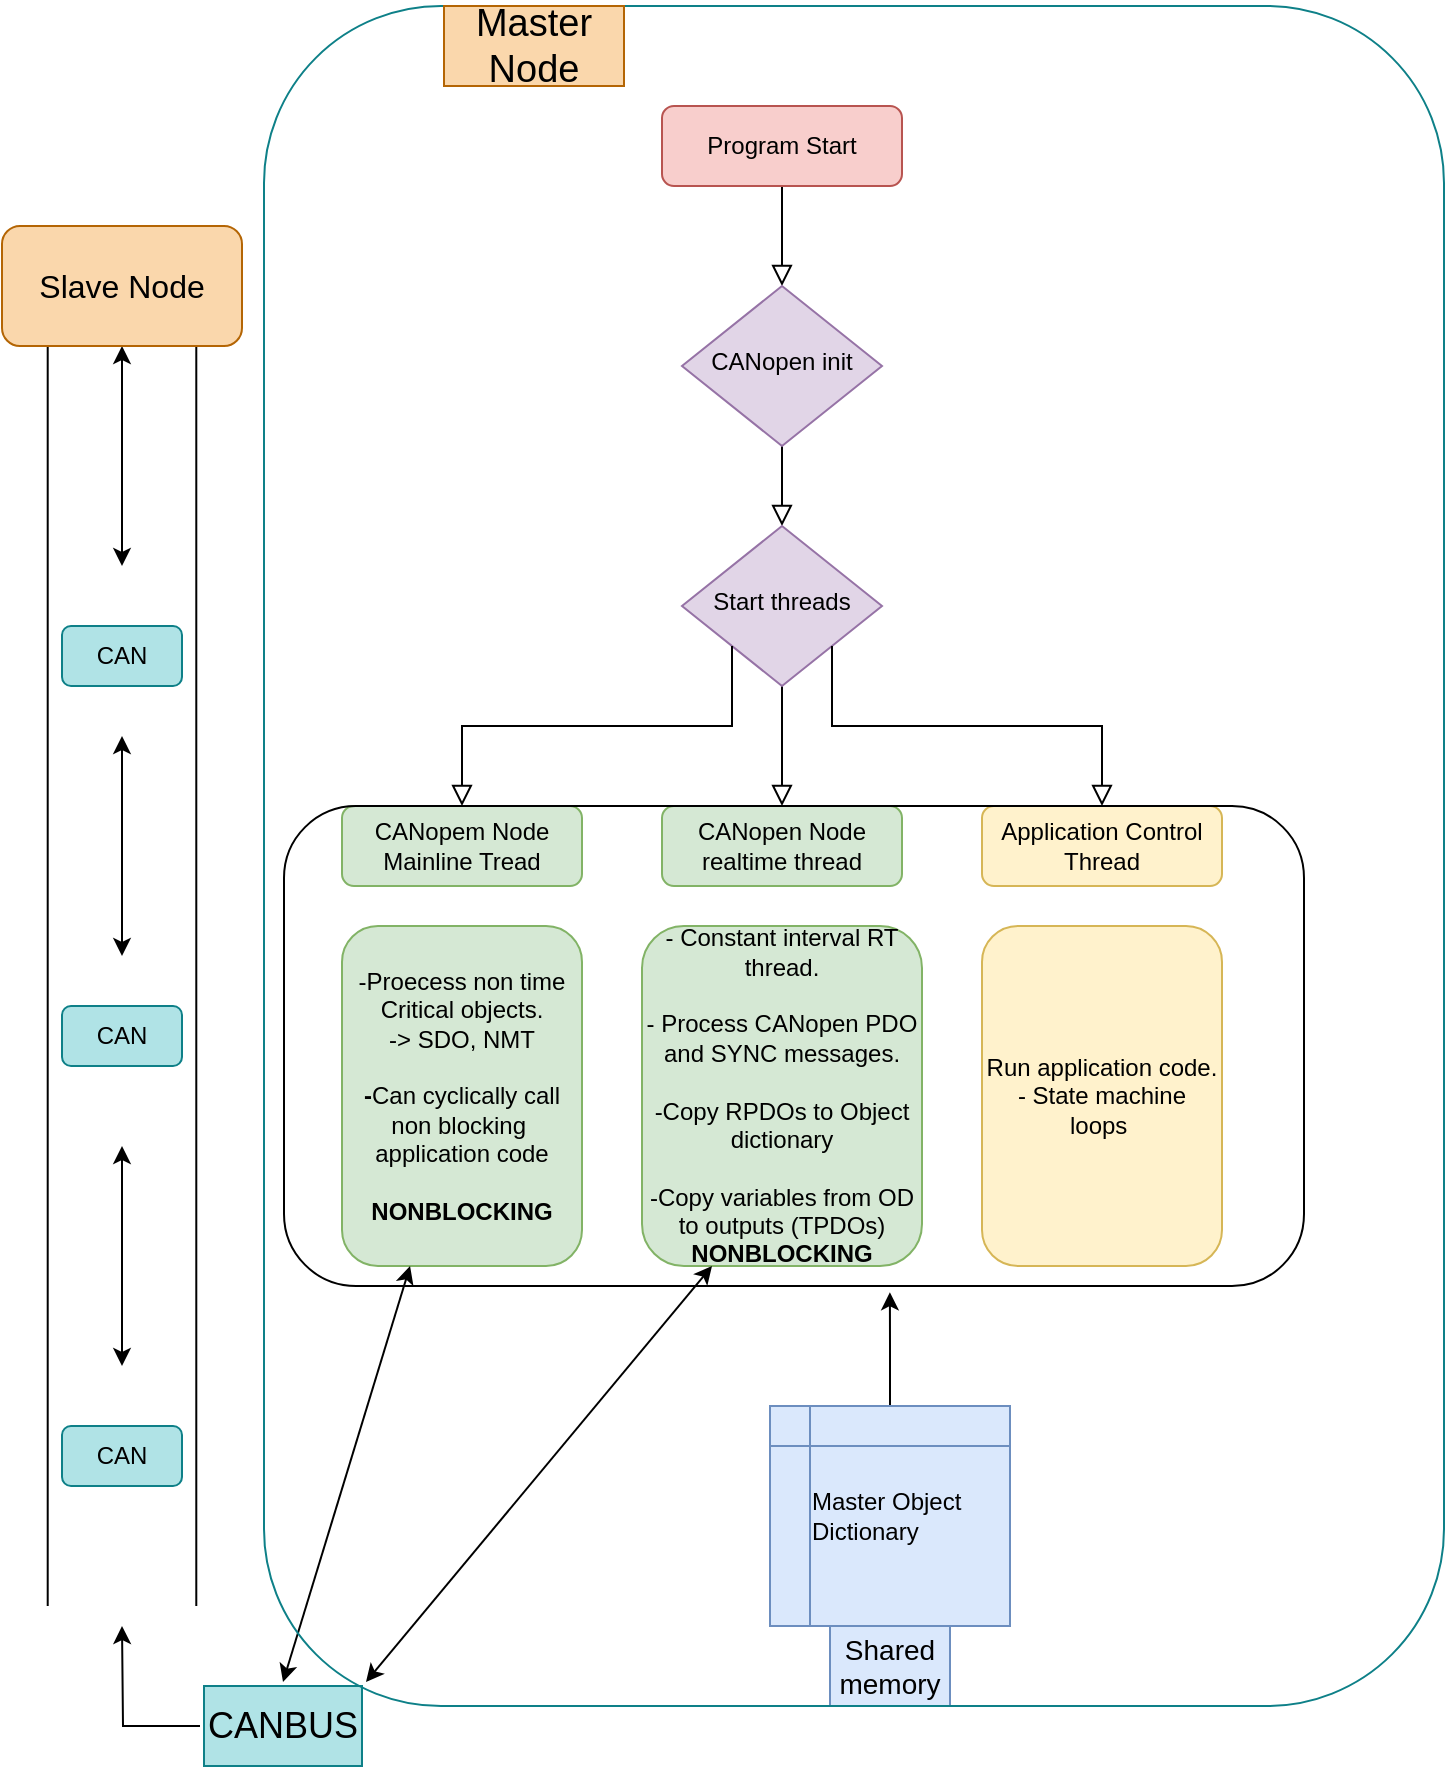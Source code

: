 <mxfile version="13.0.3" type="device"><diagram id="C5RBs43oDa-KdzZeNtuy" name="Page-1"><mxGraphModel dx="1113" dy="768" grid="1" gridSize="10" guides="1" tooltips="1" connect="1" arrows="1" fold="1" page="1" pageScale="1" pageWidth="827" pageHeight="1169" math="0" shadow="0"><root><mxCell id="WIyWlLk6GJQsqaUBKTNV-0"/><mxCell id="WIyWlLk6GJQsqaUBKTNV-1" parent="WIyWlLk6GJQsqaUBKTNV-0"/><mxCell id="WIyWlLk6GJQsqaUBKTNV-2" value="" style="rounded=0;html=1;jettySize=auto;orthogonalLoop=1;fontSize=11;endArrow=block;endFill=0;endSize=8;strokeWidth=1;shadow=0;labelBackgroundColor=none;edgeStyle=orthogonalEdgeStyle;" parent="WIyWlLk6GJQsqaUBKTNV-1" source="WIyWlLk6GJQsqaUBKTNV-3" target="WIyWlLk6GJQsqaUBKTNV-6" edge="1"><mxGeometry relative="1" as="geometry"/></mxCell><mxCell id="WIyWlLk6GJQsqaUBKTNV-3" value="Program Start" style="rounded=1;whiteSpace=wrap;html=1;fontSize=12;glass=0;strokeWidth=1;shadow=0;fillColor=#f8cecc;strokeColor=#b85450;" parent="WIyWlLk6GJQsqaUBKTNV-1" vertex="1"><mxGeometry x="369" y="170" width="120" height="40" as="geometry"/></mxCell><mxCell id="WIyWlLk6GJQsqaUBKTNV-4" value="" style="rounded=0;html=1;jettySize=auto;orthogonalLoop=1;fontSize=11;endArrow=block;endFill=0;endSize=8;strokeWidth=1;shadow=0;labelBackgroundColor=none;edgeStyle=orthogonalEdgeStyle;" parent="WIyWlLk6GJQsqaUBKTNV-1" source="WIyWlLk6GJQsqaUBKTNV-6" target="WIyWlLk6GJQsqaUBKTNV-10" edge="1"><mxGeometry y="20" relative="1" as="geometry"><mxPoint as="offset"/></mxGeometry></mxCell><mxCell id="WIyWlLk6GJQsqaUBKTNV-6" value="CANopen init" style="rhombus;whiteSpace=wrap;html=1;shadow=0;fontFamily=Helvetica;fontSize=12;align=center;strokeWidth=1;spacing=6;spacingTop=-4;fillColor=#e1d5e7;strokeColor=#9673a6;" parent="WIyWlLk6GJQsqaUBKTNV-1" vertex="1"><mxGeometry x="379" y="260" width="100" height="80" as="geometry"/></mxCell><mxCell id="WIyWlLk6GJQsqaUBKTNV-8" value="" style="rounded=0;html=1;jettySize=auto;orthogonalLoop=1;fontSize=11;endArrow=block;endFill=0;endSize=8;strokeWidth=1;shadow=0;labelBackgroundColor=none;edgeStyle=orthogonalEdgeStyle;" parent="WIyWlLk6GJQsqaUBKTNV-1" source="WIyWlLk6GJQsqaUBKTNV-10" target="WIyWlLk6GJQsqaUBKTNV-11" edge="1"><mxGeometry x="0.333" y="20" relative="1" as="geometry"><mxPoint as="offset"/></mxGeometry></mxCell><mxCell id="WIyWlLk6GJQsqaUBKTNV-10" value="Start threads" style="rhombus;whiteSpace=wrap;html=1;shadow=0;fontFamily=Helvetica;fontSize=12;align=center;strokeWidth=1;spacing=6;spacingTop=-4;fillColor=#e1d5e7;strokeColor=#9673a6;" parent="WIyWlLk6GJQsqaUBKTNV-1" vertex="1"><mxGeometry x="379" y="380" width="100" height="80" as="geometry"/></mxCell><mxCell id="WIyWlLk6GJQsqaUBKTNV-11" value="CANopen Node realtime thread" style="rounded=1;whiteSpace=wrap;html=1;fontSize=12;glass=0;strokeWidth=1;shadow=0;fillColor=#d5e8d4;strokeColor=#82b366;" parent="WIyWlLk6GJQsqaUBKTNV-1" vertex="1"><mxGeometry x="369" y="520" width="120" height="40" as="geometry"/></mxCell><mxCell id="Jl9PHBGmUQqDz7LVX8Lw-0" value="" style="rounded=0;html=1;jettySize=auto;orthogonalLoop=1;fontSize=11;endArrow=block;endFill=0;endSize=8;strokeWidth=1;shadow=0;labelBackgroundColor=none;edgeStyle=orthogonalEdgeStyle;exitX=1;exitY=1;exitDx=0;exitDy=0;entryX=0.5;entryY=0;entryDx=0;entryDy=0;" parent="WIyWlLk6GJQsqaUBKTNV-1" source="WIyWlLk6GJQsqaUBKTNV-10" target="Jl9PHBGmUQqDz7LVX8Lw-3" edge="1"><mxGeometry x="0.143" y="66" relative="1" as="geometry"><mxPoint x="65" y="-56" as="offset"/><mxPoint x="439" y="470" as="sourcePoint"/><mxPoint x="539" y="520" as="targetPoint"/><Array as="points"><mxPoint x="454" y="480"/><mxPoint x="589" y="480"/></Array></mxGeometry></mxCell><mxCell id="Jl9PHBGmUQqDz7LVX8Lw-3" value="Application Control Thread" style="rounded=1;whiteSpace=wrap;html=1;fontSize=12;glass=0;strokeWidth=1;shadow=0;fillColor=#fff2cc;strokeColor=#d6b656;" parent="WIyWlLk6GJQsqaUBKTNV-1" vertex="1"><mxGeometry x="529" y="520" width="120" height="40" as="geometry"/></mxCell><mxCell id="Jl9PHBGmUQqDz7LVX8Lw-4" value="CANopem Node Mainline Tread" style="rounded=1;whiteSpace=wrap;html=1;fontSize=12;glass=0;strokeWidth=1;shadow=0;fillColor=#d5e8d4;strokeColor=#82b366;" parent="WIyWlLk6GJQsqaUBKTNV-1" vertex="1"><mxGeometry x="209" y="520" width="120" height="40" as="geometry"/></mxCell><mxCell id="Jl9PHBGmUQqDz7LVX8Lw-5" value="" style="rounded=0;html=1;jettySize=auto;orthogonalLoop=1;fontSize=11;endArrow=block;endFill=0;endSize=8;strokeWidth=1;shadow=0;labelBackgroundColor=none;edgeStyle=orthogonalEdgeStyle;exitX=0;exitY=1;exitDx=0;exitDy=0;entryX=0.5;entryY=0;entryDx=0;entryDy=0;" parent="WIyWlLk6GJQsqaUBKTNV-1" source="WIyWlLk6GJQsqaUBKTNV-10" target="Jl9PHBGmUQqDz7LVX8Lw-4" edge="1"><mxGeometry x="0.143" y="66" relative="1" as="geometry"><mxPoint x="65" y="-56" as="offset"/><mxPoint x="464" y="450" as="sourcePoint"/><mxPoint x="549" y="530" as="targetPoint"/><Array as="points"><mxPoint x="404" y="480"/><mxPoint x="269" y="480"/></Array></mxGeometry></mxCell><mxCell id="Jl9PHBGmUQqDz7LVX8Lw-7" value="&lt;span style=&quot;font-weight: normal&quot;&gt;-Proecess non time Critical objects.&lt;/span&gt;&lt;br&gt;&lt;span style=&quot;font-weight: normal&quot;&gt;-&amp;gt; SDO, NMT&lt;/span&gt;&lt;br&gt;&lt;br&gt;-&lt;span style=&quot;font-weight: normal&quot;&gt;Can cyclically call non blocking&amp;nbsp; application code&lt;/span&gt;&lt;br&gt;&lt;br&gt;NONBLOCKING" style="rounded=1;whiteSpace=wrap;html=1;fontStyle=1;fillColor=#d5e8d4;strokeColor=#82b366;" parent="WIyWlLk6GJQsqaUBKTNV-1" vertex="1"><mxGeometry x="209" y="580" width="120" height="170" as="geometry"/></mxCell><mxCell id="Jl9PHBGmUQqDz7LVX8Lw-8" value="- Constant interval RT thread.&lt;br&gt;&lt;br&gt;- Process CANopen PDO and SYNC messages.&lt;br&gt;&lt;br&gt;-Copy RPDOs to Object dictionary&lt;br&gt;&lt;br&gt;-Copy variables from OD to outputs (TPDOs)&lt;br&gt;&lt;b&gt;NONBLOCKING&lt;/b&gt;" style="rounded=1;whiteSpace=wrap;html=1;fillColor=#d5e8d4;strokeColor=#82b366;" parent="WIyWlLk6GJQsqaUBKTNV-1" vertex="1"><mxGeometry x="359" y="580" width="140" height="170" as="geometry"/></mxCell><mxCell id="Jl9PHBGmUQqDz7LVX8Lw-9" value="Run application code.&lt;br&gt;- State machine loops&amp;nbsp;" style="rounded=1;whiteSpace=wrap;html=1;fillColor=#fff2cc;strokeColor=#d6b656;" parent="WIyWlLk6GJQsqaUBKTNV-1" vertex="1"><mxGeometry x="529" y="580" width="120" height="170" as="geometry"/></mxCell><mxCell id="oeeCLwtTft2FakPrY_XE-3" style="edgeStyle=orthogonalEdgeStyle;rounded=0;orthogonalLoop=1;jettySize=auto;html=1;entryX=0.594;entryY=1.013;entryDx=0;entryDy=0;entryPerimeter=0;" edge="1" parent="WIyWlLk6GJQsqaUBKTNV-1" source="Jl9PHBGmUQqDz7LVX8Lw-12" target="oeeCLwtTft2FakPrY_XE-2"><mxGeometry relative="1" as="geometry"/></mxCell><mxCell id="Jl9PHBGmUQqDz7LVX8Lw-12" value="Master Object&amp;nbsp;&lt;br&gt;&lt;div style=&quot;text-align: left&quot;&gt;&lt;span&gt;Dictionary&lt;/span&gt;&lt;/div&gt;" style="shape=internalStorage;whiteSpace=wrap;html=1;backgroundOutline=1;fillColor=#dae8fc;strokeColor=#6c8ebf;" parent="WIyWlLk6GJQsqaUBKTNV-1" vertex="1"><mxGeometry x="423" y="820" width="120" height="110" as="geometry"/></mxCell><mxCell id="Jl9PHBGmUQqDz7LVX8Lw-13" value="&lt;font style=&quot;font-size: 14px&quot;&gt;Shared memory&lt;/font&gt;" style="text;html=1;strokeColor=#6c8ebf;fillColor=#dae8fc;align=center;verticalAlign=middle;whiteSpace=wrap;rounded=0;perimeterSpacing=6;" parent="WIyWlLk6GJQsqaUBKTNV-1" vertex="1"><mxGeometry x="453" y="930" width="60" height="40" as="geometry"/></mxCell><mxCell id="Jl9PHBGmUQqDz7LVX8Lw-16" value="" style="shape=link;html=1;width=74.286;" parent="WIyWlLk6GJQsqaUBKTNV-1" edge="1"><mxGeometry width="50" height="50" relative="1" as="geometry"><mxPoint x="99" y="920" as="sourcePoint"/><mxPoint x="99" y="290" as="targetPoint"/></mxGeometry></mxCell><mxCell id="Jl9PHBGmUQqDz7LVX8Lw-19" style="edgeStyle=orthogonalEdgeStyle;rounded=0;orthogonalLoop=1;jettySize=auto;html=1;exitX=0;exitY=0.5;exitDx=0;exitDy=0;" parent="WIyWlLk6GJQsqaUBKTNV-1" source="Jl9PHBGmUQqDz7LVX8Lw-17" edge="1"><mxGeometry relative="1" as="geometry"><mxPoint x="99" y="930.0" as="targetPoint"/></mxGeometry></mxCell><mxCell id="Jl9PHBGmUQqDz7LVX8Lw-17" value="&lt;font style=&quot;font-size: 18px&quot;&gt;CANBUS&lt;/font&gt;" style="text;html=1;strokeColor=#0e8088;fillColor=#b0e3e6;align=center;verticalAlign=middle;whiteSpace=wrap;rounded=0;strokeWidth=1;perimeterSpacing=2;" parent="WIyWlLk6GJQsqaUBKTNV-1" vertex="1"><mxGeometry x="140" y="960" width="79" height="40" as="geometry"/></mxCell><mxCell id="Jl9PHBGmUQqDz7LVX8Lw-20" value="" style="endArrow=classic;startArrow=classic;html=1;" parent="WIyWlLk6GJQsqaUBKTNV-1" edge="1"><mxGeometry width="50" height="50" relative="1" as="geometry"><mxPoint x="99" y="400" as="sourcePoint"/><mxPoint x="99" y="290" as="targetPoint"/></mxGeometry></mxCell><mxCell id="Jl9PHBGmUQqDz7LVX8Lw-22" value="" style="endArrow=classic;startArrow=classic;html=1;" parent="WIyWlLk6GJQsqaUBKTNV-1" edge="1"><mxGeometry width="50" height="50" relative="1" as="geometry"><mxPoint x="99" y="595" as="sourcePoint"/><mxPoint x="99" y="485" as="targetPoint"/></mxGeometry></mxCell><mxCell id="Jl9PHBGmUQqDz7LVX8Lw-23" value="" style="endArrow=classic;startArrow=classic;html=1;" parent="WIyWlLk6GJQsqaUBKTNV-1" edge="1"><mxGeometry width="50" height="50" relative="1" as="geometry"><mxPoint x="99" y="800" as="sourcePoint"/><mxPoint x="99" y="690" as="targetPoint"/></mxGeometry></mxCell><mxCell id="Jl9PHBGmUQqDz7LVX8Lw-26" value="CAN" style="rounded=1;whiteSpace=wrap;html=1;fillColor=#b0e3e6;strokeColor=#0e8088;" parent="WIyWlLk6GJQsqaUBKTNV-1" vertex="1"><mxGeometry x="69" y="430" width="60" height="30" as="geometry"/></mxCell><mxCell id="Jl9PHBGmUQqDz7LVX8Lw-28" value="CAN" style="rounded=1;whiteSpace=wrap;html=1;fillColor=#b0e3e6;strokeColor=#0e8088;" parent="WIyWlLk6GJQsqaUBKTNV-1" vertex="1"><mxGeometry x="69" y="620" width="60" height="30" as="geometry"/></mxCell><mxCell id="Jl9PHBGmUQqDz7LVX8Lw-29" value="CAN" style="rounded=1;whiteSpace=wrap;html=1;fillColor=#b0e3e6;strokeColor=#0e8088;" parent="WIyWlLk6GJQsqaUBKTNV-1" vertex="1"><mxGeometry x="69" y="830" width="60" height="30" as="geometry"/></mxCell><mxCell id="Jl9PHBGmUQqDz7LVX8Lw-33" value="" style="endArrow=classic;startArrow=classic;html=1;entryX=0.5;entryY=0;entryDx=0;entryDy=0;" parent="WIyWlLk6GJQsqaUBKTNV-1" source="Jl9PHBGmUQqDz7LVX8Lw-7" edge="1" target="Jl9PHBGmUQqDz7LVX8Lw-17"><mxGeometry width="50" height="50" relative="1" as="geometry"><mxPoint x="419" y="640" as="sourcePoint"/><mxPoint x="159" y="940" as="targetPoint"/></mxGeometry></mxCell><mxCell id="Jl9PHBGmUQqDz7LVX8Lw-34" value="" style="endArrow=classic;startArrow=classic;html=1;entryX=0.25;entryY=1;entryDx=0;entryDy=0;exitX=1;exitY=0;exitDx=0;exitDy=0;" parent="WIyWlLk6GJQsqaUBKTNV-1" target="Jl9PHBGmUQqDz7LVX8Lw-8" edge="1" source="Jl9PHBGmUQqDz7LVX8Lw-17"><mxGeometry width="50" height="50" relative="1" as="geometry"><mxPoint x="189" y="950" as="sourcePoint"/><mxPoint x="469" y="590" as="targetPoint"/></mxGeometry></mxCell><mxCell id="oeeCLwtTft2FakPrY_XE-2" value="" style="rounded=1;whiteSpace=wrap;html=1;strokeColor=#000000;strokeWidth=1;fillColor=none;gradientColor=#ffffff;" vertex="1" parent="WIyWlLk6GJQsqaUBKTNV-1"><mxGeometry x="180" y="520" width="510" height="240" as="geometry"/></mxCell><mxCell id="oeeCLwtTft2FakPrY_XE-4" value="&lt;font style=&quot;font-size: 16px&quot;&gt;Slave Node&lt;/font&gt;" style="rounded=1;whiteSpace=wrap;html=1;strokeColor=#b46504;strokeWidth=1;fillColor=#fad7ac;" vertex="1" parent="WIyWlLk6GJQsqaUBKTNV-1"><mxGeometry x="39" y="230" width="120" height="60" as="geometry"/></mxCell><mxCell id="oeeCLwtTft2FakPrY_XE-5" value="" style="rounded=1;whiteSpace=wrap;html=1;strokeColor=#0e8088;strokeWidth=1;fillColor=none;gradientColor=#ffffff;" vertex="1" parent="WIyWlLk6GJQsqaUBKTNV-1"><mxGeometry x="170" y="120" width="590" height="850" as="geometry"/></mxCell><mxCell id="oeeCLwtTft2FakPrY_XE-6" value="&lt;font style=&quot;font-size: 19px&quot;&gt;Master Node&lt;/font&gt;" style="text;html=1;align=center;verticalAlign=middle;whiteSpace=wrap;rounded=0;perimeterSpacing=1;strokeColor=#b46504;fillColor=#fad7ac;" vertex="1" parent="WIyWlLk6GJQsqaUBKTNV-1"><mxGeometry x="260" y="120" width="90" height="40" as="geometry"/></mxCell></root></mxGraphModel></diagram></mxfile>